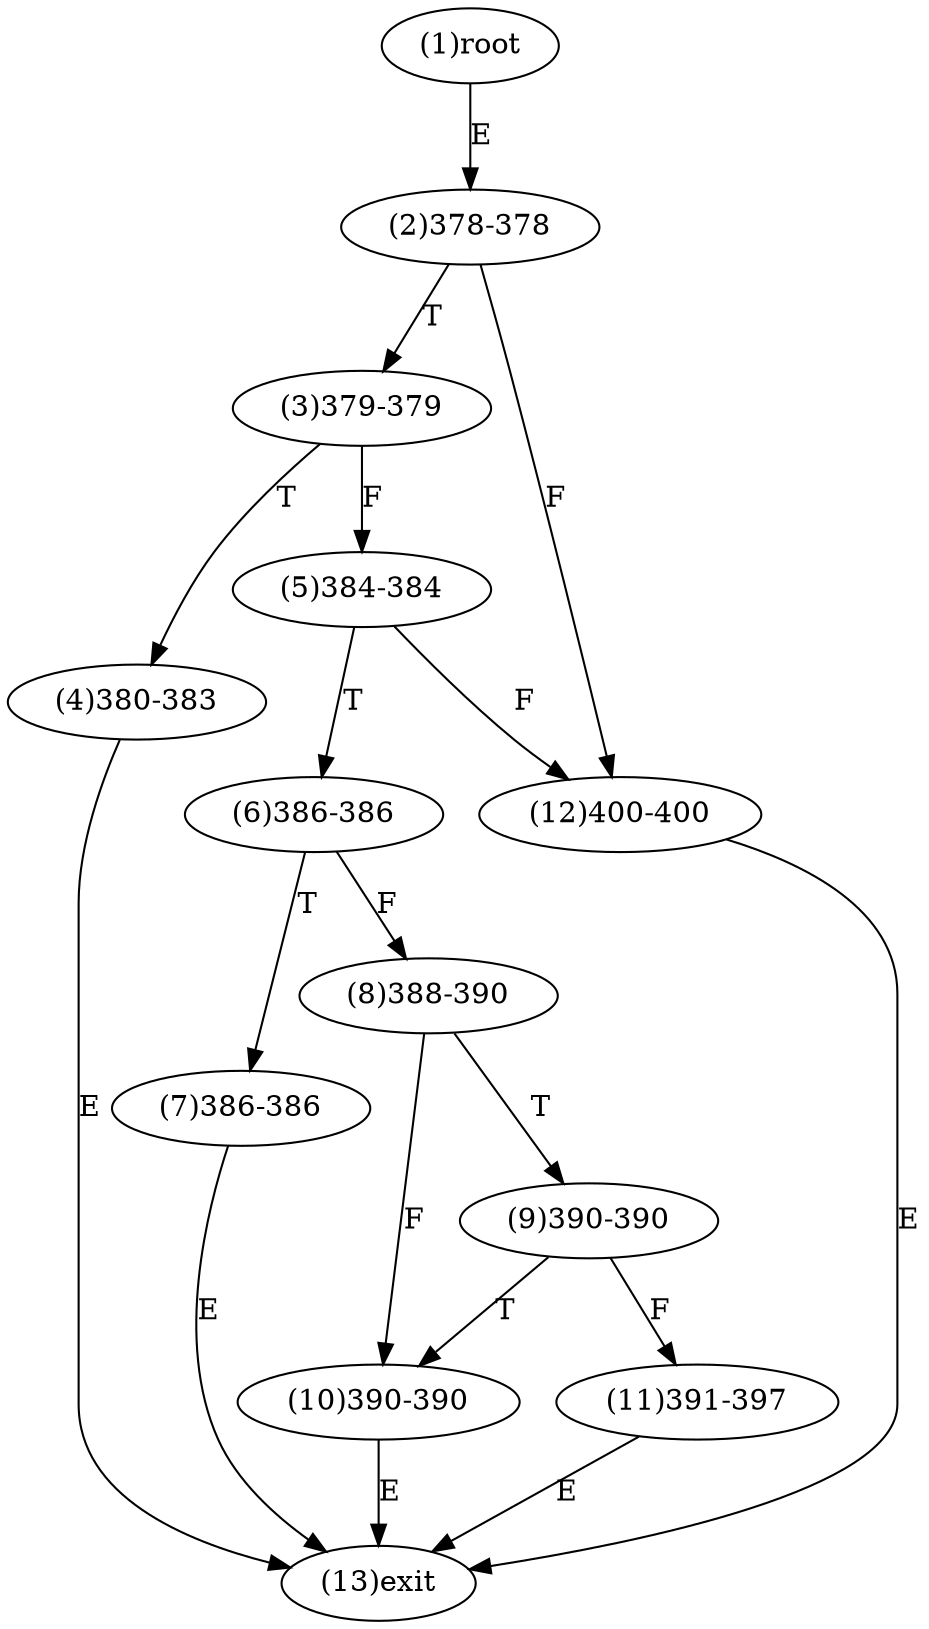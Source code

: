 digraph "" { 
1[ label="(1)root"];
2[ label="(2)378-378"];
3[ label="(3)379-379"];
4[ label="(4)380-383"];
5[ label="(5)384-384"];
6[ label="(6)386-386"];
7[ label="(7)386-386"];
8[ label="(8)388-390"];
9[ label="(9)390-390"];
10[ label="(10)390-390"];
11[ label="(11)391-397"];
12[ label="(12)400-400"];
13[ label="(13)exit"];
1->2[ label="E"];
2->12[ label="F"];
2->3[ label="T"];
3->5[ label="F"];
3->4[ label="T"];
4->13[ label="E"];
5->12[ label="F"];
5->6[ label="T"];
6->8[ label="F"];
6->7[ label="T"];
7->13[ label="E"];
8->10[ label="F"];
8->9[ label="T"];
9->11[ label="F"];
9->10[ label="T"];
10->13[ label="E"];
11->13[ label="E"];
12->13[ label="E"];
}